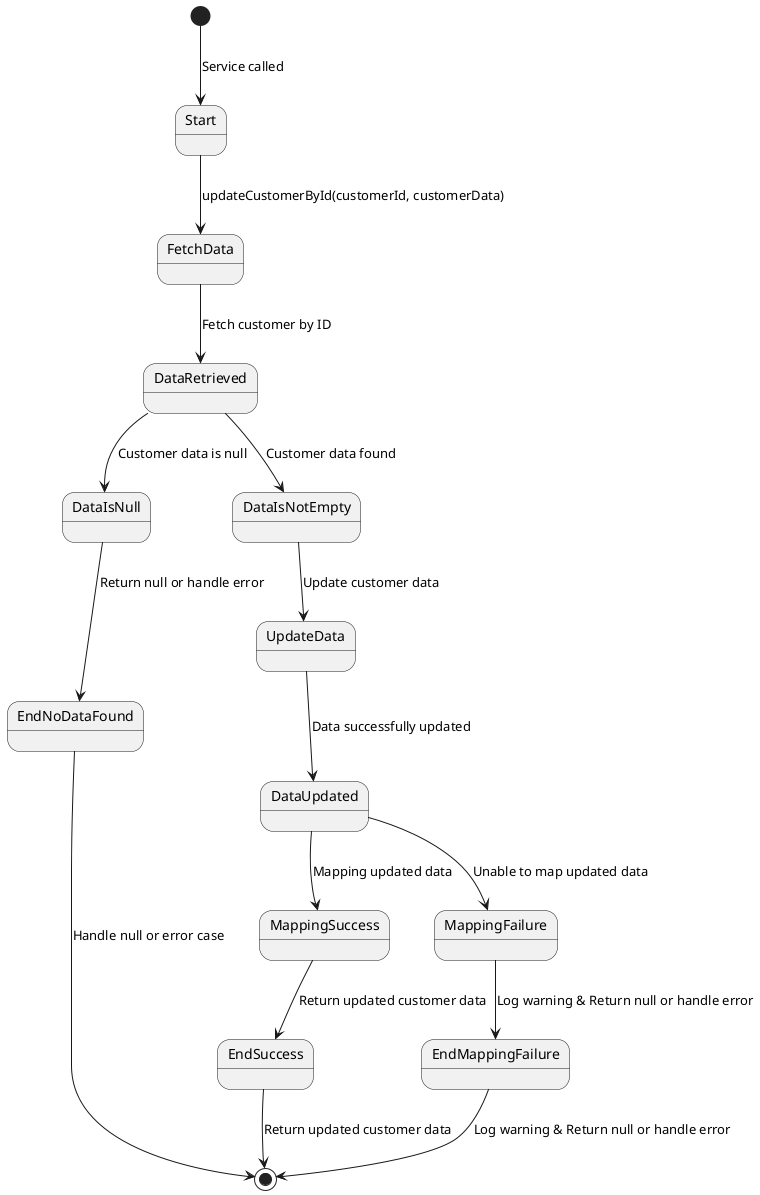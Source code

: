 @startuml
[*] --> Start: Service called


Start --> FetchData: updateCustomerById(customerId, customerData)
FetchData --> DataRetrieved: Fetch customer by ID
DataRetrieved --> DataIsNull: Customer data is null
DataRetrieved --> DataIsNotEmpty: Customer data found

DataIsNull --> EndNoDataFound: Return null or handle error
DataIsNotEmpty --> UpdateData: Update customer data

UpdateData --> DataUpdated: Data successfully updated
DataUpdated --> MappingSuccess: Mapping updated data
DataUpdated --> MappingFailure: Unable to map updated data

MappingSuccess --> EndSuccess: Return updated customer data
MappingFailure --> EndMappingFailure: Log warning & Return null or handle error

EndNoDataFound --> [*]: Handle null or error case
EndSuccess --> [*]: Return updated customer data
EndMappingFailure --> [*]: Log warning & Return null or handle error

@enduml
